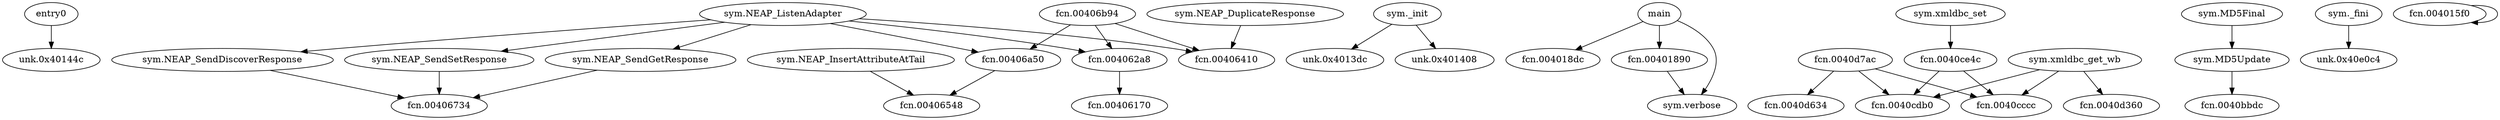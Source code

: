 digraph code {
  "0x00401440" [label="entry0"];
  "0x00401440" -> "0x0040144c";
  "0x0040144c" [label="unk.0x40144c"];
  "0x004066ac" [label="sym.NEAP_InsertAttributeAtTail"];
  "0x004066ac" -> "0x00406548";
  "0x00406548" [label="fcn.00406548"];
  "0x004013b8" [label="sym._init"];
  "0x004013b8" -> "0x004013dc";
  "0x004013dc" [label="unk.0x4013dc"];
  "0x004013b8" -> "0x00401408";
  "0x00401408" [label="unk.0x401408"];
  "0x004019a0" [label="main"];
  "0x004019a0" -> "0x004018dc";
  "0x004018dc" [label="fcn.004018dc"];
  "0x004019a0" -> "0x00401890";
  "0x00401890" [label="fcn.00401890"];
  "0x004019a0" -> "0x00401834";
  "0x00401834" [label="sym.verbose"];
  "0x004069cc" [label="sym.NEAP_SendSetResponse"];
  "0x004069cc" -> "0x00406734";
  "0x00406734" [label="fcn.00406734"];
  "0x00406980" [label="sym.NEAP_SendGetResponse"];
  "0x00406980" -> "0x00406734";
  "0x00406734" [label="fcn.00406734"];
  "0x0040d2c0" [label="sym.xmldbc_set"];
  "0x0040d2c0" -> "0x0040ce4c";
  "0x0040ce4c" [label="fcn.0040ce4c"];
  "0x0040ce4c" [label="fcn.0040ce4c"];
  "0x0040ce4c" -> "0x0040cccc";
  "0x0040cccc" [label="fcn.0040cccc"];
  "0x0040ce4c" -> "0x0040cdb0";
  "0x0040cdb0" [label="fcn.0040cdb0"];
  "0x0040cabc" [label="sym.MD5Final"];
  "0x0040cabc" -> "0x0040c978";
  "0x0040c978" [label="sym.MD5Update"];
  "0x0040d564" [label="sym.xmldbc_get_wb"];
  "0x0040d564" -> "0x0040cccc";
  "0x0040cccc" [label="fcn.0040cccc"];
  "0x0040d564" -> "0x0040cdb0";
  "0x0040cdb0" [label="fcn.0040cdb0"];
  "0x0040d564" -> "0x0040d360";
  "0x0040d360" [label="fcn.0040d360"];
  "0x00407008" [label="sym.NEAP_ListenAdapter"];
  "0x00407008" -> "0x00406410";
  "0x00406410" [label="fcn.00406410"];
  "0x00407008" -> "0x00406a18";
  "0x00406a18" [label="sym.NEAP_SendDiscoverResponse"];
  "0x00407008" -> "0x004069cc";
  "0x004069cc" [label="sym.NEAP_SendSetResponse"];
  "0x00407008" -> "0x00406980";
  "0x00406980" [label="sym.NEAP_SendGetResponse"];
  "0x00407008" -> "0x004062a8";
  "0x004062a8" [label="fcn.004062a8"];
  "0x00407008" -> "0x00406a50";
  "0x00406a50" [label="fcn.00406a50"];
  "0x00406a18" [label="sym.NEAP_SendDiscoverResponse"];
  "0x00406a18" -> "0x00406734";
  "0x00406734" [label="fcn.00406734"];
  "0x004062a8" [label="fcn.004062a8"];
  "0x004062a8" -> "0x00406170";
  "0x00406170" [label="fcn.00406170"];
  "0x00406a50" [label="fcn.00406a50"];
  "0x00406a50" -> "0x00406548";
  "0x00406548" [label="fcn.00406548"];
  "0x0040c978" [label="sym.MD5Update"];
  "0x0040c978" -> "0x0040bbdc";
  "0x0040bbdc" [label="fcn.0040bbdc"];
  "0x004064b0" [label="sym.NEAP_DuplicateResponse"];
  "0x004064b0" -> "0x00406410";
  "0x00406410" [label="fcn.00406410"];
  "0x0040e0a0" [label="sym._fini"];
  "0x0040e0a0" -> "0x0040e0c4";
  "0x0040e0c4" [label="unk.0x40e0c4"];
  "0x004015f0" [label="fcn.004015f0"];
  "0x004015f0" -> "0x004015f0";
  "0x004015f0" [label="fcn.004015f0"];
  "0x00401890" [label="fcn.00401890"];
  "0x00401890" -> "0x00401834";
  "0x00401834" [label="sym.verbose"];
  "0x00406b94" [label="fcn.00406b94"];
  "0x00406b94" -> "0x00406410";
  "0x00406410" [label="fcn.00406410"];
  "0x00406b94" -> "0x00406a50";
  "0x00406a50" [label="fcn.00406a50"];
  "0x00406b94" -> "0x004062a8";
  "0x004062a8" [label="fcn.004062a8"];
  "0x0040d7ac" [label="fcn.0040d7ac"];
  "0x0040d7ac" -> "0x0040cccc";
  "0x0040cccc" [label="fcn.0040cccc"];
  "0x0040d7ac" -> "0x0040cdb0";
  "0x0040cdb0" [label="fcn.0040cdb0"];
  "0x0040d7ac" -> "0x0040d634";
  "0x0040d634" [label="fcn.0040d634"];
}